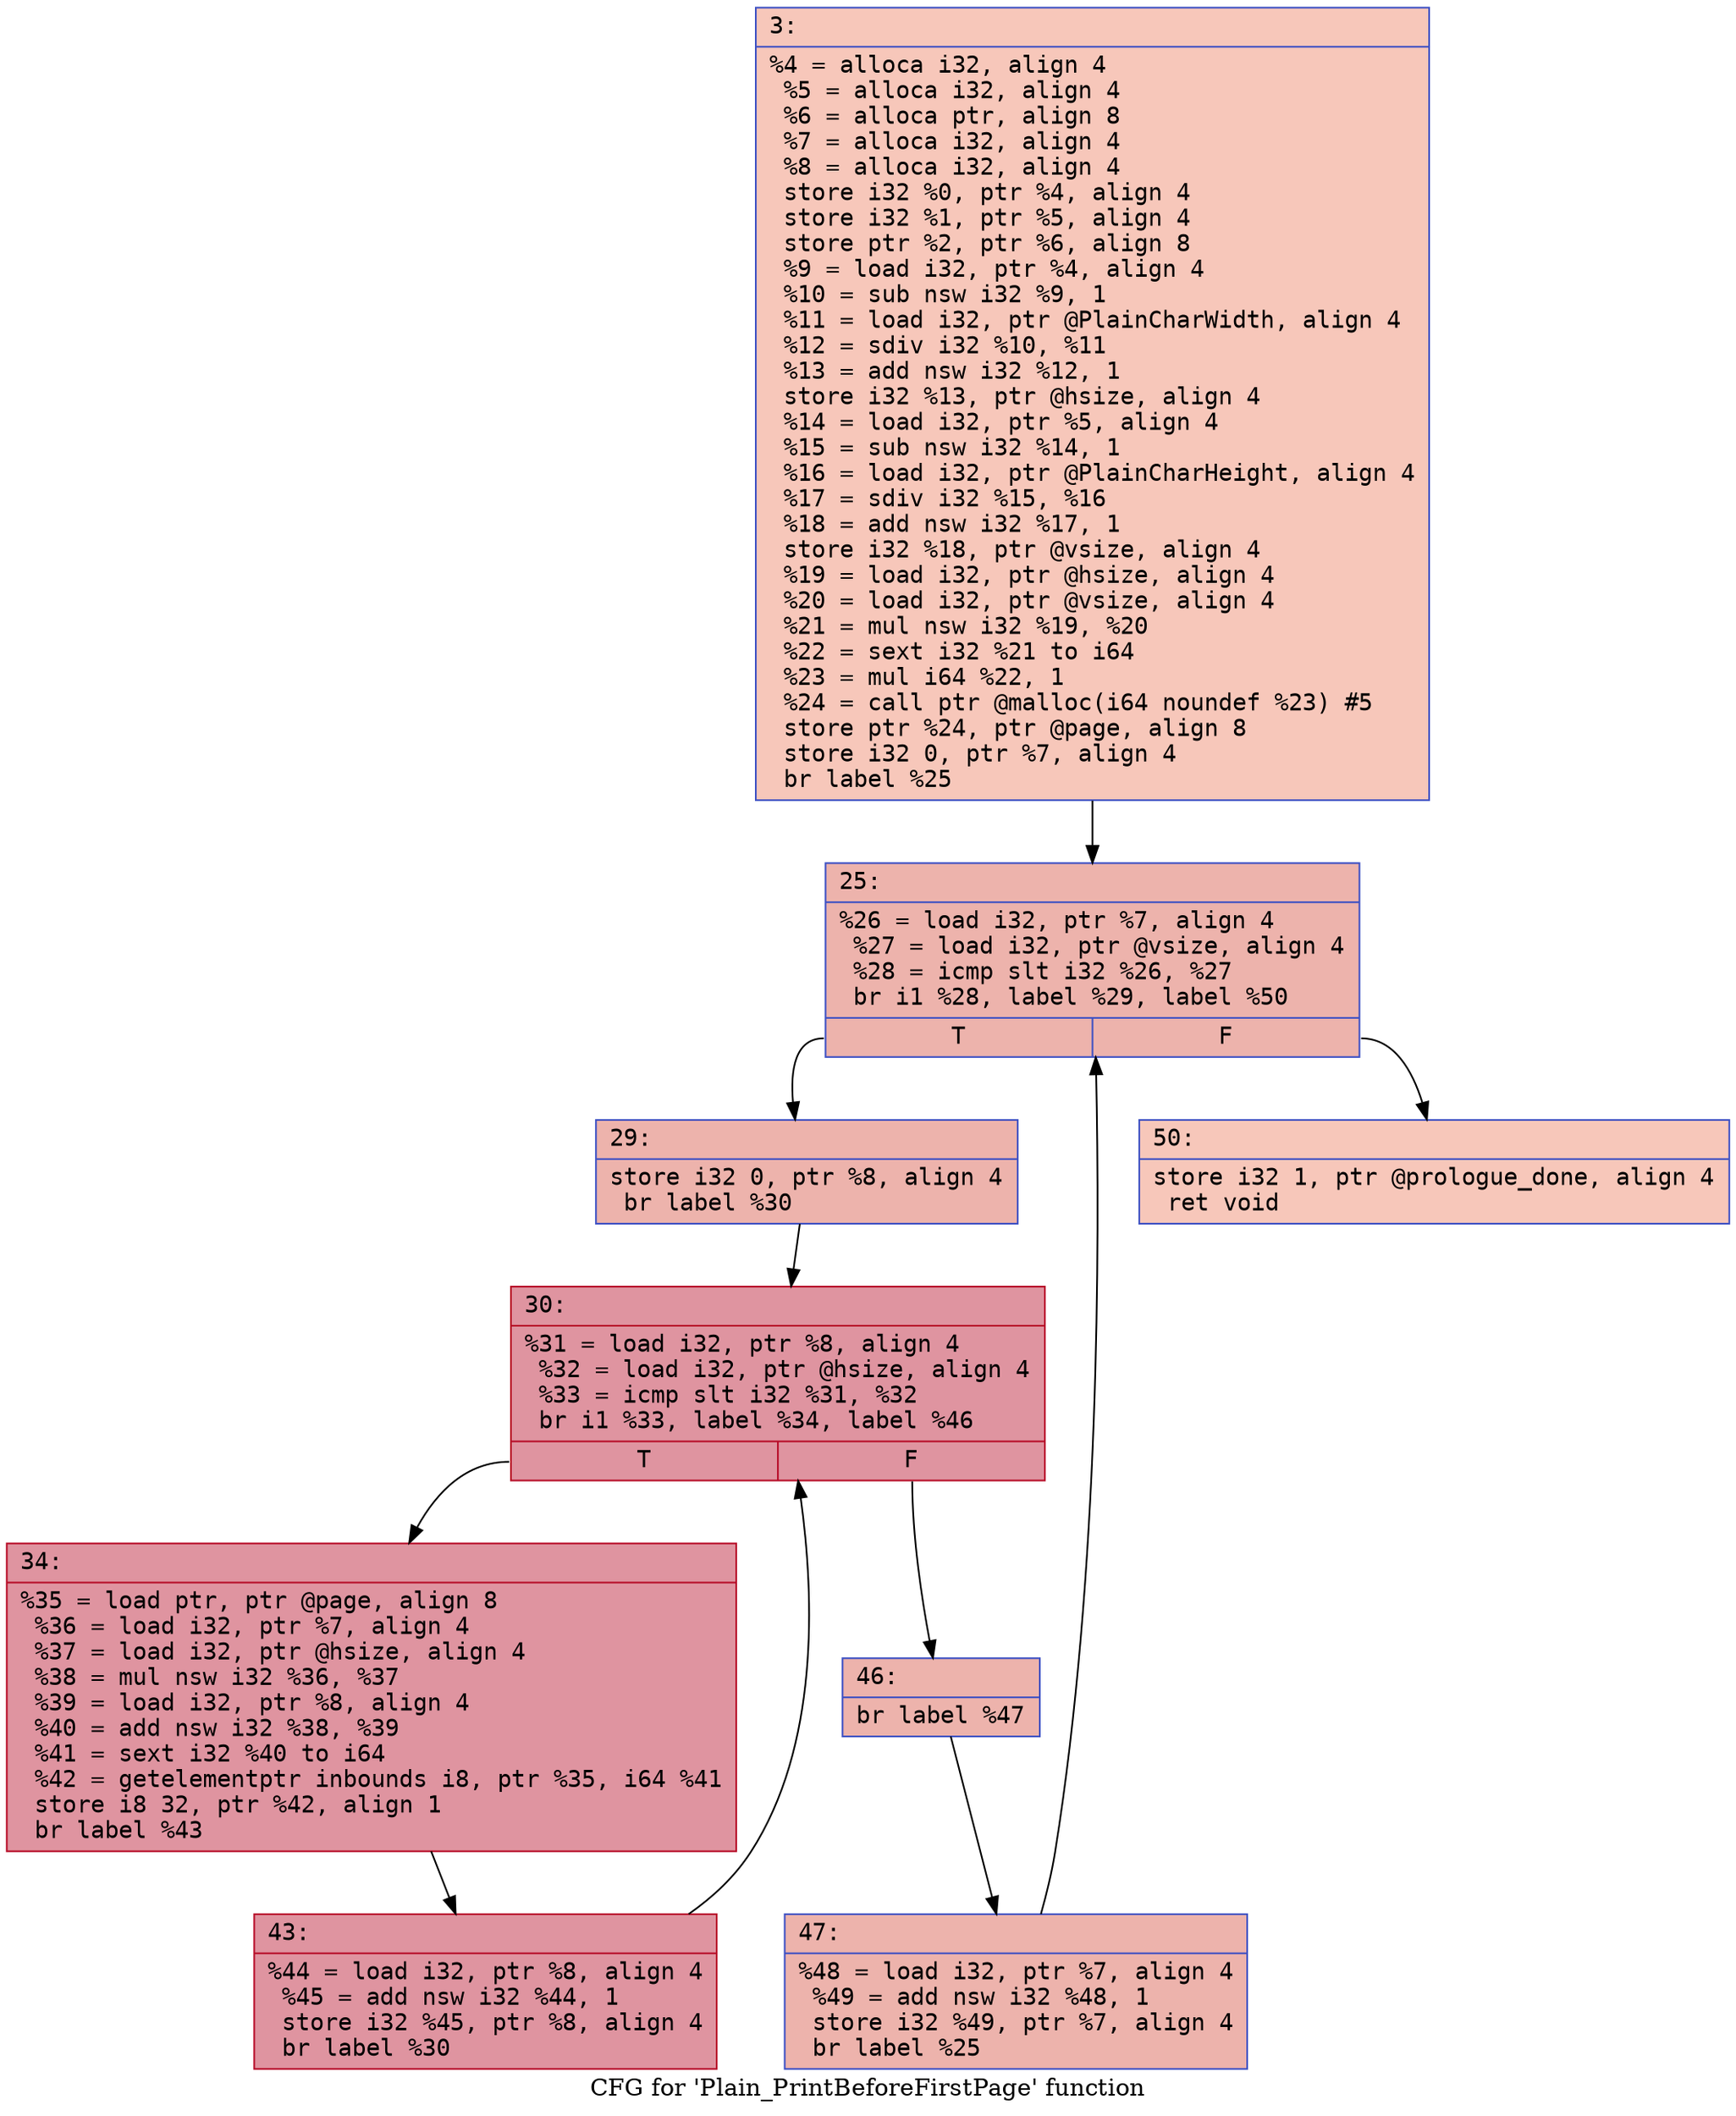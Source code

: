 digraph "CFG for 'Plain_PrintBeforeFirstPage' function" {
	label="CFG for 'Plain_PrintBeforeFirstPage' function";

	Node0x60000128a300 [shape=record,color="#3d50c3ff", style=filled, fillcolor="#ec7f6370" fontname="Courier",label="{3:\l|  %4 = alloca i32, align 4\l  %5 = alloca i32, align 4\l  %6 = alloca ptr, align 8\l  %7 = alloca i32, align 4\l  %8 = alloca i32, align 4\l  store i32 %0, ptr %4, align 4\l  store i32 %1, ptr %5, align 4\l  store ptr %2, ptr %6, align 8\l  %9 = load i32, ptr %4, align 4\l  %10 = sub nsw i32 %9, 1\l  %11 = load i32, ptr @PlainCharWidth, align 4\l  %12 = sdiv i32 %10, %11\l  %13 = add nsw i32 %12, 1\l  store i32 %13, ptr @hsize, align 4\l  %14 = load i32, ptr %5, align 4\l  %15 = sub nsw i32 %14, 1\l  %16 = load i32, ptr @PlainCharHeight, align 4\l  %17 = sdiv i32 %15, %16\l  %18 = add nsw i32 %17, 1\l  store i32 %18, ptr @vsize, align 4\l  %19 = load i32, ptr @hsize, align 4\l  %20 = load i32, ptr @vsize, align 4\l  %21 = mul nsw i32 %19, %20\l  %22 = sext i32 %21 to i64\l  %23 = mul i64 %22, 1\l  %24 = call ptr @malloc(i64 noundef %23) #5\l  store ptr %24, ptr @page, align 8\l  store i32 0, ptr %7, align 4\l  br label %25\l}"];
	Node0x60000128a300 -> Node0x60000128a350[tooltip="3 -> 25\nProbability 100.00%" ];
	Node0x60000128a350 [shape=record,color="#3d50c3ff", style=filled, fillcolor="#d6524470" fontname="Courier",label="{25:\l|  %26 = load i32, ptr %7, align 4\l  %27 = load i32, ptr @vsize, align 4\l  %28 = icmp slt i32 %26, %27\l  br i1 %28, label %29, label %50\l|{<s0>T|<s1>F}}"];
	Node0x60000128a350:s0 -> Node0x60000128a3a0[tooltip="25 -> 29\nProbability 96.88%" ];
	Node0x60000128a350:s1 -> Node0x60000128a580[tooltip="25 -> 50\nProbability 3.12%" ];
	Node0x60000128a3a0 [shape=record,color="#3d50c3ff", style=filled, fillcolor="#d6524470" fontname="Courier",label="{29:\l|  store i32 0, ptr %8, align 4\l  br label %30\l}"];
	Node0x60000128a3a0 -> Node0x60000128a3f0[tooltip="29 -> 30\nProbability 100.00%" ];
	Node0x60000128a3f0 [shape=record,color="#b70d28ff", style=filled, fillcolor="#b70d2870" fontname="Courier",label="{30:\l|  %31 = load i32, ptr %8, align 4\l  %32 = load i32, ptr @hsize, align 4\l  %33 = icmp slt i32 %31, %32\l  br i1 %33, label %34, label %46\l|{<s0>T|<s1>F}}"];
	Node0x60000128a3f0:s0 -> Node0x60000128a440[tooltip="30 -> 34\nProbability 96.88%" ];
	Node0x60000128a3f0:s1 -> Node0x60000128a4e0[tooltip="30 -> 46\nProbability 3.12%" ];
	Node0x60000128a440 [shape=record,color="#b70d28ff", style=filled, fillcolor="#b70d2870" fontname="Courier",label="{34:\l|  %35 = load ptr, ptr @page, align 8\l  %36 = load i32, ptr %7, align 4\l  %37 = load i32, ptr @hsize, align 4\l  %38 = mul nsw i32 %36, %37\l  %39 = load i32, ptr %8, align 4\l  %40 = add nsw i32 %38, %39\l  %41 = sext i32 %40 to i64\l  %42 = getelementptr inbounds i8, ptr %35, i64 %41\l  store i8 32, ptr %42, align 1\l  br label %43\l}"];
	Node0x60000128a440 -> Node0x60000128a490[tooltip="34 -> 43\nProbability 100.00%" ];
	Node0x60000128a490 [shape=record,color="#b70d28ff", style=filled, fillcolor="#b70d2870" fontname="Courier",label="{43:\l|  %44 = load i32, ptr %8, align 4\l  %45 = add nsw i32 %44, 1\l  store i32 %45, ptr %8, align 4\l  br label %30\l}"];
	Node0x60000128a490 -> Node0x60000128a3f0[tooltip="43 -> 30\nProbability 100.00%" ];
	Node0x60000128a4e0 [shape=record,color="#3d50c3ff", style=filled, fillcolor="#d6524470" fontname="Courier",label="{46:\l|  br label %47\l}"];
	Node0x60000128a4e0 -> Node0x60000128a530[tooltip="46 -> 47\nProbability 100.00%" ];
	Node0x60000128a530 [shape=record,color="#3d50c3ff", style=filled, fillcolor="#d6524470" fontname="Courier",label="{47:\l|  %48 = load i32, ptr %7, align 4\l  %49 = add nsw i32 %48, 1\l  store i32 %49, ptr %7, align 4\l  br label %25\l}"];
	Node0x60000128a530 -> Node0x60000128a350[tooltip="47 -> 25\nProbability 100.00%" ];
	Node0x60000128a580 [shape=record,color="#3d50c3ff", style=filled, fillcolor="#ec7f6370" fontname="Courier",label="{50:\l|  store i32 1, ptr @prologue_done, align 4\l  ret void\l}"];
}
